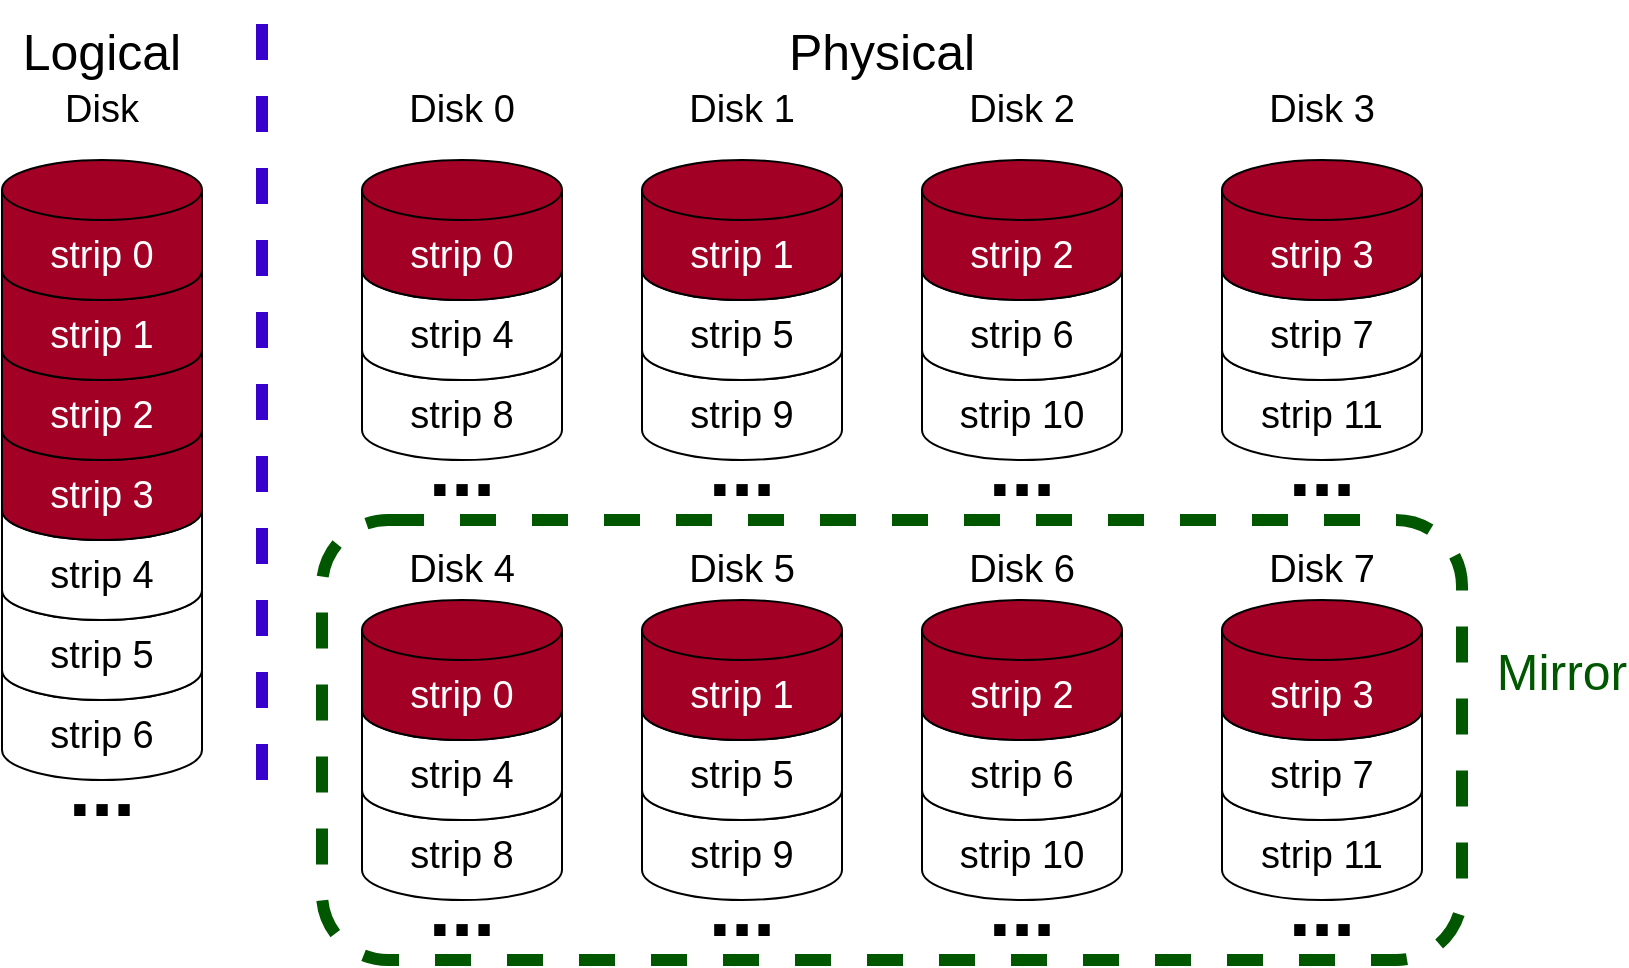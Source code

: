 <mxfile>
    <diagram id="UdAcT7TkqNWxi-ry30Ia" name="Page-1">
        <mxGraphModel dx="244" dy="1409" grid="1" gridSize="10" guides="1" tooltips="1" connect="1" arrows="1" fold="1" page="1" pageScale="1" pageWidth="850" pageHeight="1100" math="0" shadow="0">
            <root>
                <mxCell id="0"/>
                <mxCell id="1" parent="0"/>
                <mxCell id="89" value="" style="rounded=1;whiteSpace=wrap;html=1;fontSize=19;dashed=1;fontColor=#ffffff;fillColor=none;strokeWidth=6;strokeColor=#005700;" parent="1" vertex="1">
                    <mxGeometry x="190" y="270" width="570" height="220" as="geometry"/>
                </mxCell>
                <mxCell id="8" value="strip 6" style="shape=cylinder3;whiteSpace=wrap;html=1;boundedLbl=1;backgroundOutline=1;size=15;fontSize=19;strokeColor=#000000;" parent="1" vertex="1">
                    <mxGeometry x="30" y="330" width="100" height="70" as="geometry"/>
                </mxCell>
                <mxCell id="7" value="strip 5" style="shape=cylinder3;whiteSpace=wrap;html=1;boundedLbl=1;backgroundOutline=1;size=15;fontSize=19;strokeColor=#000000;" parent="1" vertex="1">
                    <mxGeometry x="30" y="290" width="100" height="70" as="geometry"/>
                </mxCell>
                <mxCell id="6" value="strip 4" style="shape=cylinder3;whiteSpace=wrap;html=1;boundedLbl=1;backgroundOutline=1;size=15;fontSize=19;strokeColor=#000000;" parent="1" vertex="1">
                    <mxGeometry x="30" y="250" width="100" height="70" as="geometry"/>
                </mxCell>
                <mxCell id="5" value="strip 3" style="shape=cylinder3;whiteSpace=wrap;html=1;boundedLbl=1;backgroundOutline=1;size=15;fontSize=19;fillColor=#a20025;fontColor=#ffffff;strokeColor=#000000;" parent="1" vertex="1">
                    <mxGeometry x="30" y="210" width="100" height="70" as="geometry"/>
                </mxCell>
                <mxCell id="4" value="strip 2" style="shape=cylinder3;whiteSpace=wrap;html=1;boundedLbl=1;backgroundOutline=1;size=15;fontSize=19;fillColor=#a20025;fontColor=#ffffff;strokeColor=#000000;" parent="1" vertex="1">
                    <mxGeometry x="30" y="170" width="100" height="70" as="geometry"/>
                </mxCell>
                <mxCell id="3" value="strip 1" style="shape=cylinder3;whiteSpace=wrap;html=1;boundedLbl=1;backgroundOutline=1;size=15;fontSize=19;fillColor=#a20025;fontColor=#ffffff;strokeColor=#000000;" parent="1" vertex="1">
                    <mxGeometry x="30" y="130" width="100" height="70" as="geometry"/>
                </mxCell>
                <mxCell id="2" value="strip 0" style="shape=cylinder3;whiteSpace=wrap;html=1;boundedLbl=1;backgroundOutline=1;size=15;fontSize=19;fillColor=#a20025;fontColor=#ffffff;strokeColor=#000000;" parent="1" vertex="1">
                    <mxGeometry x="30" y="90" width="100" height="70" as="geometry"/>
                </mxCell>
                <mxCell id="46" value="..." style="text;html=1;strokeColor=none;fillColor=none;align=center;verticalAlign=bottom;whiteSpace=wrap;rounded=0;fontSize=40;fontStyle=1" parent="1" vertex="1">
                    <mxGeometry x="35" y="400" width="90" height="30" as="geometry"/>
                </mxCell>
                <mxCell id="47" value="" style="endArrow=none;dashed=1;html=1;strokeWidth=6;fillColor=#6a00ff;strokeColor=#3700CC;" parent="1" edge="1">
                    <mxGeometry width="50" height="50" relative="1" as="geometry">
                        <mxPoint x="160" y="400" as="sourcePoint"/>
                        <mxPoint x="160" y="20" as="targetPoint"/>
                    </mxGeometry>
                </mxCell>
                <mxCell id="49" value="Disk" style="text;html=1;strokeColor=none;fillColor=none;align=center;verticalAlign=middle;whiteSpace=wrap;rounded=0;fontSize=19;" parent="1" vertex="1">
                    <mxGeometry x="35" y="40" width="90" height="50" as="geometry"/>
                </mxCell>
                <mxCell id="51" value="Physical" style="text;html=1;strokeColor=none;fillColor=none;align=center;verticalAlign=middle;whiteSpace=wrap;rounded=0;fontSize=25;" parent="1" vertex="1">
                    <mxGeometry x="425" y="10" width="90" height="50" as="geometry"/>
                </mxCell>
                <mxCell id="52" value="Logical" style="text;html=1;strokeColor=none;fillColor=none;align=center;verticalAlign=middle;whiteSpace=wrap;rounded=0;fontSize=25;" parent="1" vertex="1">
                    <mxGeometry x="35" y="10" width="90" height="50" as="geometry"/>
                </mxCell>
                <mxCell id="53" value="strip 8" style="shape=cylinder3;whiteSpace=wrap;html=1;boundedLbl=1;backgroundOutline=1;size=15;fontSize=19;strokeColor=#000000;" parent="1" vertex="1">
                    <mxGeometry x="210" y="170" width="100" height="70" as="geometry"/>
                </mxCell>
                <mxCell id="54" value="strip 4" style="shape=cylinder3;whiteSpace=wrap;html=1;boundedLbl=1;backgroundOutline=1;size=15;fontSize=19;strokeColor=#000000;" parent="1" vertex="1">
                    <mxGeometry x="210" y="130" width="100" height="70" as="geometry"/>
                </mxCell>
                <mxCell id="55" value="strip 0" style="shape=cylinder3;whiteSpace=wrap;html=1;boundedLbl=1;backgroundOutline=1;size=15;fontSize=19;fillColor=#a20025;fontColor=#ffffff;strokeColor=#000000;" parent="1" vertex="1">
                    <mxGeometry x="210" y="90" width="100" height="70" as="geometry"/>
                </mxCell>
                <mxCell id="56" value="strip 10" style="shape=cylinder3;whiteSpace=wrap;html=1;boundedLbl=1;backgroundOutline=1;size=15;fontSize=19;strokeColor=#000000;" parent="1" vertex="1">
                    <mxGeometry x="490" y="170" width="100" height="70" as="geometry"/>
                </mxCell>
                <mxCell id="57" value="strip 6" style="shape=cylinder3;whiteSpace=wrap;html=1;boundedLbl=1;backgroundOutline=1;size=15;fontSize=19;strokeColor=#000000;" parent="1" vertex="1">
                    <mxGeometry x="490" y="130" width="100" height="70" as="geometry"/>
                </mxCell>
                <mxCell id="58" value="strip 2" style="shape=cylinder3;whiteSpace=wrap;html=1;boundedLbl=1;backgroundOutline=1;size=15;fontSize=19;fillColor=#a20025;fontColor=#ffffff;strokeColor=#000000;" parent="1" vertex="1">
                    <mxGeometry x="490" y="90" width="100" height="70" as="geometry"/>
                </mxCell>
                <mxCell id="59" value="strip 9" style="shape=cylinder3;whiteSpace=wrap;html=1;boundedLbl=1;backgroundOutline=1;size=15;fontSize=19;strokeColor=#000000;" parent="1" vertex="1">
                    <mxGeometry x="350" y="170" width="100" height="70" as="geometry"/>
                </mxCell>
                <mxCell id="60" value="strip 5" style="shape=cylinder3;whiteSpace=wrap;html=1;boundedLbl=1;backgroundOutline=1;size=15;fontSize=19;strokeColor=#000000;" parent="1" vertex="1">
                    <mxGeometry x="350" y="130" width="100" height="70" as="geometry"/>
                </mxCell>
                <mxCell id="61" value="strip 1" style="shape=cylinder3;whiteSpace=wrap;html=1;boundedLbl=1;backgroundOutline=1;size=15;fontSize=19;fillColor=#a20025;fontColor=#ffffff;strokeColor=#000000;" parent="1" vertex="1">
                    <mxGeometry x="350" y="90" width="100" height="70" as="geometry"/>
                </mxCell>
                <mxCell id="62" value="strip 11" style="shape=cylinder3;whiteSpace=wrap;html=1;boundedLbl=1;backgroundOutline=1;size=15;fontSize=19;strokeColor=#000000;" parent="1" vertex="1">
                    <mxGeometry x="640" y="170" width="100" height="70" as="geometry"/>
                </mxCell>
                <mxCell id="63" value="strip 7" style="shape=cylinder3;whiteSpace=wrap;html=1;boundedLbl=1;backgroundOutline=1;size=15;fontSize=19;strokeColor=#000000;" parent="1" vertex="1">
                    <mxGeometry x="640" y="130" width="100" height="70" as="geometry"/>
                </mxCell>
                <mxCell id="64" value="strip 3" style="shape=cylinder3;whiteSpace=wrap;html=1;boundedLbl=1;backgroundOutline=1;size=15;fontSize=19;fillColor=#a20025;fontColor=#ffffff;strokeColor=#000000;" parent="1" vertex="1">
                    <mxGeometry x="640" y="90" width="100" height="70" as="geometry"/>
                </mxCell>
                <mxCell id="65" value="Disk 2" style="text;html=1;strokeColor=none;fillColor=none;align=center;verticalAlign=middle;whiteSpace=wrap;rounded=0;fontSize=19;" parent="1" vertex="1">
                    <mxGeometry x="495" y="40" width="90" height="50" as="geometry"/>
                </mxCell>
                <mxCell id="66" value="Disk 3" style="text;html=1;strokeColor=none;fillColor=none;align=center;verticalAlign=middle;whiteSpace=wrap;rounded=0;fontSize=19;" parent="1" vertex="1">
                    <mxGeometry x="645" y="40" width="90" height="50" as="geometry"/>
                </mxCell>
                <mxCell id="69" value="..." style="text;html=1;strokeColor=none;fillColor=none;align=center;verticalAlign=bottom;whiteSpace=wrap;rounded=0;fontSize=40;fontStyle=1" parent="1" vertex="1">
                    <mxGeometry x="215" y="240" width="90" height="30" as="geometry"/>
                </mxCell>
                <mxCell id="70" value="..." style="text;html=1;strokeColor=none;fillColor=none;align=center;verticalAlign=bottom;whiteSpace=wrap;rounded=0;fontSize=40;fontStyle=1" parent="1" vertex="1">
                    <mxGeometry x="355" y="240" width="90" height="30" as="geometry"/>
                </mxCell>
                <mxCell id="71" value="..." style="text;html=1;strokeColor=none;fillColor=none;align=center;verticalAlign=bottom;whiteSpace=wrap;rounded=0;fontSize=40;fontStyle=1" parent="1" vertex="1">
                    <mxGeometry x="495" y="240" width="90" height="30" as="geometry"/>
                </mxCell>
                <mxCell id="72" value="..." style="text;html=1;strokeColor=none;fillColor=none;align=center;verticalAlign=bottom;whiteSpace=wrap;rounded=0;fontSize=40;fontStyle=1" parent="1" vertex="1">
                    <mxGeometry x="645" y="240" width="90" height="30" as="geometry"/>
                </mxCell>
                <mxCell id="73" value="Disk 0" style="text;html=1;strokeColor=none;fillColor=none;align=center;verticalAlign=middle;whiteSpace=wrap;rounded=0;fontSize=19;" parent="1" vertex="1">
                    <mxGeometry x="215" y="40" width="90" height="50" as="geometry"/>
                </mxCell>
                <mxCell id="74" value="Disk 1" style="text;html=1;strokeColor=none;fillColor=none;align=center;verticalAlign=middle;whiteSpace=wrap;rounded=0;fontSize=19;" parent="1" vertex="1">
                    <mxGeometry x="355" y="40" width="90" height="50" as="geometry"/>
                </mxCell>
                <mxCell id="75" value="strip 8" style="shape=cylinder3;whiteSpace=wrap;html=1;boundedLbl=1;backgroundOutline=1;size=15;fontSize=19;strokeColor=#000000;" parent="1" vertex="1">
                    <mxGeometry x="210" y="390" width="100" height="70" as="geometry"/>
                </mxCell>
                <mxCell id="76" value="strip 4" style="shape=cylinder3;whiteSpace=wrap;html=1;boundedLbl=1;backgroundOutline=1;size=15;fontSize=19;strokeColor=#000000;" parent="1" vertex="1">
                    <mxGeometry x="210" y="350" width="100" height="70" as="geometry"/>
                </mxCell>
                <mxCell id="77" value="strip 0" style="shape=cylinder3;whiteSpace=wrap;html=1;boundedLbl=1;backgroundOutline=1;size=15;fontSize=19;fillColor=#a20025;fontColor=#ffffff;strokeColor=#000000;" parent="1" vertex="1">
                    <mxGeometry x="210" y="310" width="100" height="70" as="geometry"/>
                </mxCell>
                <mxCell id="78" value="strip 10" style="shape=cylinder3;whiteSpace=wrap;html=1;boundedLbl=1;backgroundOutline=1;size=15;fontSize=19;strokeColor=#000000;" parent="1" vertex="1">
                    <mxGeometry x="490" y="390" width="100" height="70" as="geometry"/>
                </mxCell>
                <mxCell id="79" value="strip 6" style="shape=cylinder3;whiteSpace=wrap;html=1;boundedLbl=1;backgroundOutline=1;size=15;fontSize=19;strokeColor=#000000;" parent="1" vertex="1">
                    <mxGeometry x="490" y="350" width="100" height="70" as="geometry"/>
                </mxCell>
                <mxCell id="80" value="strip 2" style="shape=cylinder3;whiteSpace=wrap;html=1;boundedLbl=1;backgroundOutline=1;size=15;fontSize=19;fillColor=#a20025;fontColor=#ffffff;strokeColor=#000000;" parent="1" vertex="1">
                    <mxGeometry x="490" y="310" width="100" height="70" as="geometry"/>
                </mxCell>
                <mxCell id="81" value="strip 9" style="shape=cylinder3;whiteSpace=wrap;html=1;boundedLbl=1;backgroundOutline=1;size=15;fontSize=19;strokeColor=#000000;" parent="1" vertex="1">
                    <mxGeometry x="350" y="390" width="100" height="70" as="geometry"/>
                </mxCell>
                <mxCell id="82" value="strip 5" style="shape=cylinder3;whiteSpace=wrap;html=1;boundedLbl=1;backgroundOutline=1;size=15;fontSize=19;strokeColor=#000000;" parent="1" vertex="1">
                    <mxGeometry x="350" y="350" width="100" height="70" as="geometry"/>
                </mxCell>
                <mxCell id="83" value="strip 1" style="shape=cylinder3;whiteSpace=wrap;html=1;boundedLbl=1;backgroundOutline=1;size=15;fontSize=19;fillColor=#a20025;fontColor=#ffffff;strokeColor=#000000;" parent="1" vertex="1">
                    <mxGeometry x="350" y="310" width="100" height="70" as="geometry"/>
                </mxCell>
                <mxCell id="84" value="strip 11" style="shape=cylinder3;whiteSpace=wrap;html=1;boundedLbl=1;backgroundOutline=1;size=15;fontSize=19;strokeColor=#000000;" parent="1" vertex="1">
                    <mxGeometry x="640" y="390" width="100" height="70" as="geometry"/>
                </mxCell>
                <mxCell id="85" value="strip 7" style="shape=cylinder3;whiteSpace=wrap;html=1;boundedLbl=1;backgroundOutline=1;size=15;fontSize=19;strokeColor=#000000;" parent="1" vertex="1">
                    <mxGeometry x="640" y="350" width="100" height="70" as="geometry"/>
                </mxCell>
                <mxCell id="86" value="strip 3" style="shape=cylinder3;whiteSpace=wrap;html=1;boundedLbl=1;backgroundOutline=1;size=15;fontSize=19;fillColor=#a20025;fontColor=#ffffff;strokeColor=#000000;" parent="1" vertex="1">
                    <mxGeometry x="640" y="310" width="100" height="70" as="geometry"/>
                </mxCell>
                <mxCell id="87" value="Disk 6" style="text;html=1;strokeColor=none;fillColor=none;align=center;verticalAlign=middle;whiteSpace=wrap;rounded=0;fontSize=19;" parent="1" vertex="1">
                    <mxGeometry x="495" y="270" width="90" height="50" as="geometry"/>
                </mxCell>
                <mxCell id="88" value="Disk 7" style="text;html=1;strokeColor=none;fillColor=none;align=center;verticalAlign=middle;whiteSpace=wrap;rounded=0;fontSize=19;" parent="1" vertex="1">
                    <mxGeometry x="645" y="270" width="90" height="50" as="geometry"/>
                </mxCell>
                <mxCell id="90" value="Mirror" style="text;html=1;strokeColor=none;fillColor=none;align=center;verticalAlign=middle;whiteSpace=wrap;rounded=0;dashed=1;fontSize=25;fontColor=#005700;" parent="1" vertex="1">
                    <mxGeometry x="780" y="335" width="60" height="20" as="geometry"/>
                </mxCell>
                <mxCell id="91" value="..." style="text;html=1;strokeColor=none;fillColor=none;align=center;verticalAlign=bottom;whiteSpace=wrap;rounded=0;fontSize=40;fontStyle=1" parent="1" vertex="1">
                    <mxGeometry x="215" y="460" width="90" height="30" as="geometry"/>
                </mxCell>
                <mxCell id="92" value="..." style="text;html=1;strokeColor=none;fillColor=none;align=center;verticalAlign=bottom;whiteSpace=wrap;rounded=0;fontSize=40;fontStyle=1" parent="1" vertex="1">
                    <mxGeometry x="355" y="460" width="90" height="30" as="geometry"/>
                </mxCell>
                <mxCell id="93" value="..." style="text;html=1;strokeColor=none;fillColor=none;align=center;verticalAlign=bottom;whiteSpace=wrap;rounded=0;fontSize=40;fontStyle=1" parent="1" vertex="1">
                    <mxGeometry x="495" y="460" width="90" height="30" as="geometry"/>
                </mxCell>
                <mxCell id="94" value="..." style="text;html=1;strokeColor=none;fillColor=none;align=center;verticalAlign=bottom;whiteSpace=wrap;rounded=0;fontSize=40;fontStyle=1" parent="1" vertex="1">
                    <mxGeometry x="645" y="460" width="90" height="30" as="geometry"/>
                </mxCell>
                <mxCell id="95" value="Disk 4" style="text;html=1;strokeColor=none;fillColor=none;align=center;verticalAlign=middle;whiteSpace=wrap;rounded=0;fontSize=19;" parent="1" vertex="1">
                    <mxGeometry x="215" y="270" width="90" height="50" as="geometry"/>
                </mxCell>
                <mxCell id="96" value="Disk 5" style="text;html=1;strokeColor=none;fillColor=none;align=center;verticalAlign=middle;whiteSpace=wrap;rounded=0;fontSize=19;" parent="1" vertex="1">
                    <mxGeometry x="355" y="270" width="90" height="50" as="geometry"/>
                </mxCell>
            </root>
        </mxGraphModel>
    </diagram>
</mxfile>